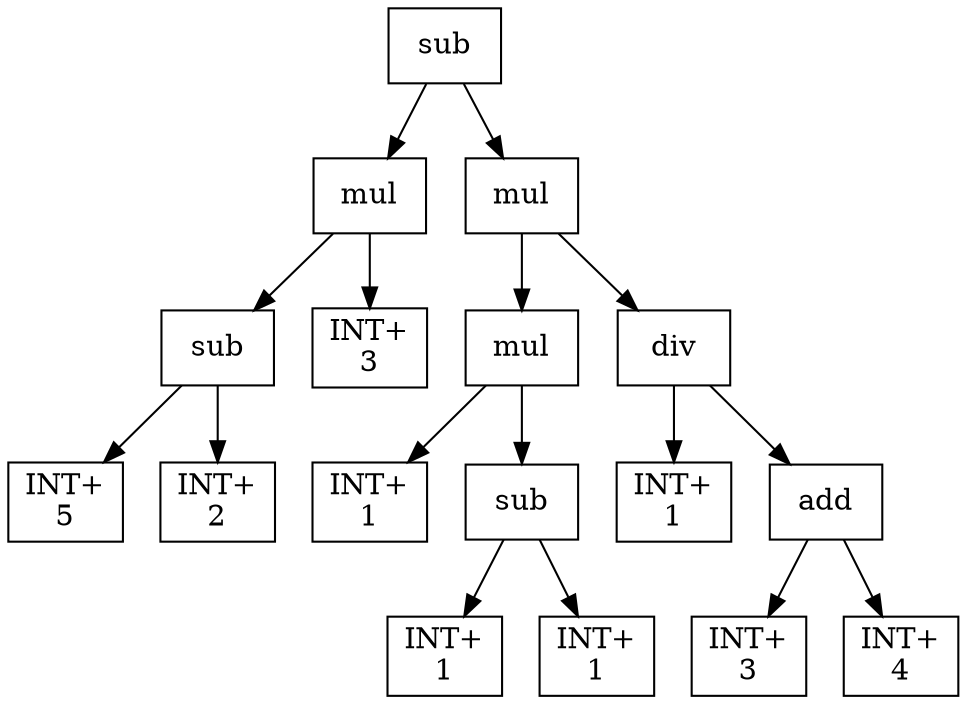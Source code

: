 digraph expr {
  node [shape=box];
  n1 [label="sub"];
  n2 [label="mul"];
  n3 [label="sub"];
  n4 [label="INT+\n5"];
  n5 [label="INT+\n2"];
  n3 -> n4;
  n3 -> n5;
  n6 [label="INT+\n3"];
  n2 -> n3;
  n2 -> n6;
  n7 [label="mul"];
  n8 [label="mul"];
  n9 [label="INT+\n1"];
  n10 [label="sub"];
  n11 [label="INT+\n1"];
  n12 [label="INT+\n1"];
  n10 -> n11;
  n10 -> n12;
  n8 -> n9;
  n8 -> n10;
  n13 [label="div"];
  n14 [label="INT+\n1"];
  n15 [label="add"];
  n16 [label="INT+\n3"];
  n17 [label="INT+\n4"];
  n15 -> n16;
  n15 -> n17;
  n13 -> n14;
  n13 -> n15;
  n7 -> n8;
  n7 -> n13;
  n1 -> n2;
  n1 -> n7;
}